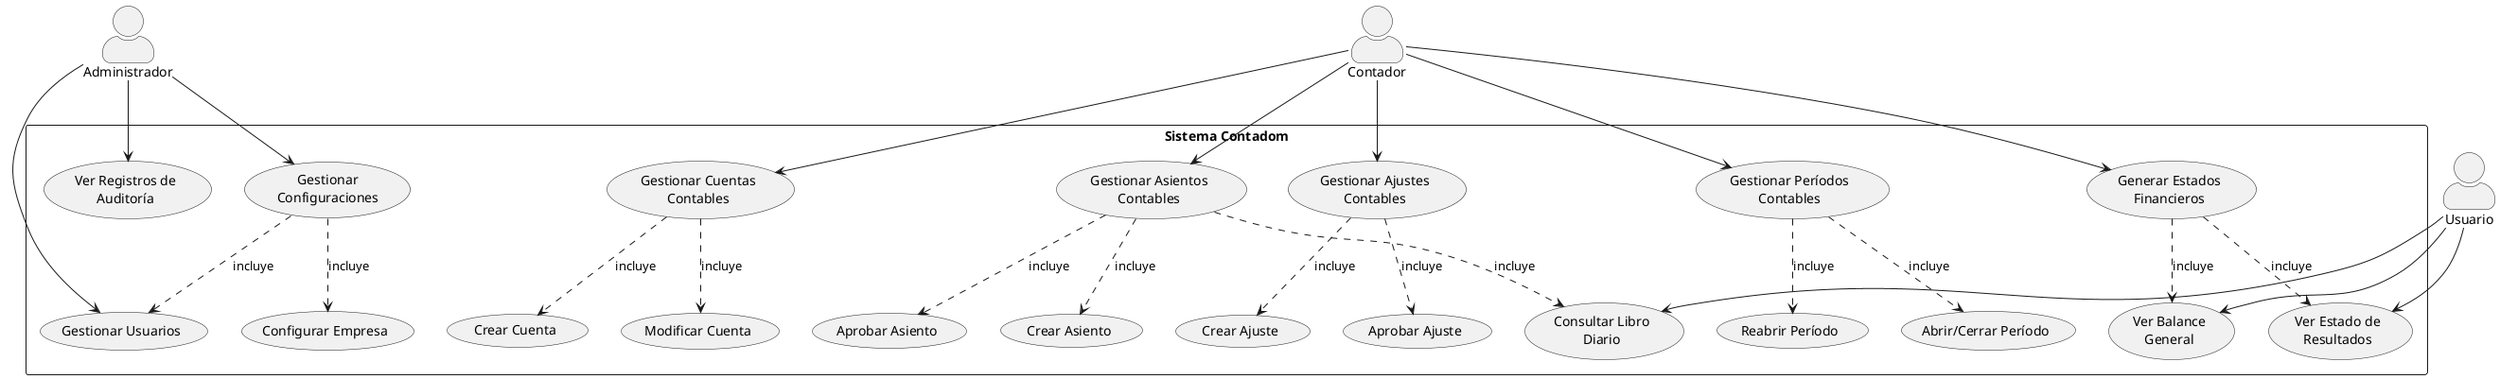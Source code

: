 @startuml Sistema Contadom - Diagrama de Casos de Uso

skinparam actorStyle awesome

' Actores
actor "Administrador" as Admin
actor "Contador" as Contador
actor "Usuario" as Usuario

' Casos de uso principales
rectangle "Sistema Contadom" {
    ' Gestión de Períodos Contables
    usecase "Gestionar Períodos\nContables" as GestionPeriodos
    usecase "Abrir/Cerrar Período" as AbrirCerrarPeriodo
    usecase "Reabrir Período" as ReabrirPeriodo

    ' Gestión de Cuentas
    usecase "Gestionar Cuentas\nContables" as GestionCuentas
    usecase "Crear Cuenta" as CrearCuenta
    usecase "Modificar Cuenta" as ModificarCuenta

    ' Gestión de Asientos Contables
    usecase "Gestionar Asientos\nContables" as GestionAsientos
    usecase "Crear Asiento" as CrearAsiento
    usecase "Aprobar Asiento" as AprobarAsiento
    usecase "Consultar Libro\nDiario" as ConsultarLibro

    ' Gestión de Ajustes
    usecase "Gestionar Ajustes\nContables" as GestionAjustes
    usecase "Crear Ajuste" as CrearAjuste
    usecase "Aprobar Ajuste" as AprobarAjuste

    ' Estados Financieros
    usecase "Generar Estados\nFinancieros" as GenerarEstados
    usecase "Ver Balance\nGeneral" as VerBalance
    usecase "Ver Estado de\nResultados" as VerResultados

    ' Configuración
    usecase "Gestionar\nConfiguraciones" as GestionConfig
    usecase "Configurar Empresa" as ConfigEmpresa
    usecase "Gestionar Usuarios" as GestionUsuarios

    ' Auditoría
    usecase "Ver Registros de\nAuditoría" as VerAuditoria
}

' Relaciones de extensión e inclusión
GestionPeriodos ..> AbrirCerrarPeriodo : incluye
GestionPeriodos ..> ReabrirPeriodo : incluye

GestionCuentas ..> CrearCuenta : incluye
GestionCuentas ..> ModificarCuenta : incluye

GestionAsientos ..> CrearAsiento : incluye
GestionAsientos ..> AprobarAsiento : incluye
GestionAsientos ..> ConsultarLibro : incluye

GestionAjustes ..> CrearAjuste : incluye
GestionAjustes ..> AprobarAjuste : incluye

GenerarEstados ..> VerBalance : incluye
GenerarEstados ..> VerResultados : incluye

GestionConfig ..> ConfigEmpresa : incluye
GestionConfig ..> GestionUsuarios : incluye

' Relaciones de actores
Admin --> GestionConfig
Admin --> GestionUsuarios
Admin --> VerAuditoria

Contador --> GestionPeriodos
Contador --> GestionCuentas
Contador --> GestionAsientos
Contador --> GestionAjustes
Contador --> GenerarEstados

Usuario --> ConsultarLibro
Usuario --> VerBalance
Usuario --> VerResultados

@enduml 